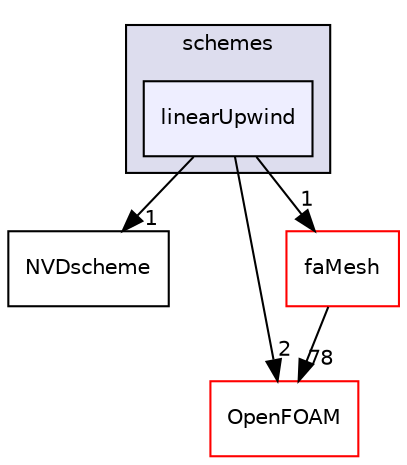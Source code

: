 digraph "src/finiteArea/interpolation/edgeInterpolation/schemes/linearUpwind" {
  bgcolor=transparent;
  compound=true
  node [ fontsize="10", fontname="Helvetica"];
  edge [ labelfontsize="10", labelfontname="Helvetica"];
  subgraph clusterdir_c2cbdda9edd3452610b843dc2610651b {
    graph [ bgcolor="#ddddee", pencolor="black", label="schemes" fontname="Helvetica", fontsize="10", URL="dir_c2cbdda9edd3452610b843dc2610651b.html"]
  dir_be2d121516799c1f44d61354c48f1160 [shape=box, label="linearUpwind", style="filled", fillcolor="#eeeeff", pencolor="black", URL="dir_be2d121516799c1f44d61354c48f1160.html"];
  }
  dir_8c6171b8f9e53ff742e33887cc932cb8 [shape=box label="NVDscheme" URL="dir_8c6171b8f9e53ff742e33887cc932cb8.html"];
  dir_c5473ff19b20e6ec4dfe5c310b3778a8 [shape=box label="OpenFOAM" color="red" URL="dir_c5473ff19b20e6ec4dfe5c310b3778a8.html"];
  dir_f14612db68a06d13a87d37d60dc895d5 [shape=box label="faMesh" color="red" URL="dir_f14612db68a06d13a87d37d60dc895d5.html"];
  dir_be2d121516799c1f44d61354c48f1160->dir_8c6171b8f9e53ff742e33887cc932cb8 [headlabel="1", labeldistance=1.5 headhref="dir_000820_000823.html"];
  dir_be2d121516799c1f44d61354c48f1160->dir_c5473ff19b20e6ec4dfe5c310b3778a8 [headlabel="2", labeldistance=1.5 headhref="dir_000820_002151.html"];
  dir_be2d121516799c1f44d61354c48f1160->dir_f14612db68a06d13a87d37d60dc895d5 [headlabel="1", labeldistance=1.5 headhref="dir_000820_000719.html"];
  dir_f14612db68a06d13a87d37d60dc895d5->dir_c5473ff19b20e6ec4dfe5c310b3778a8 [headlabel="78", labeldistance=1.5 headhref="dir_000719_002151.html"];
}
